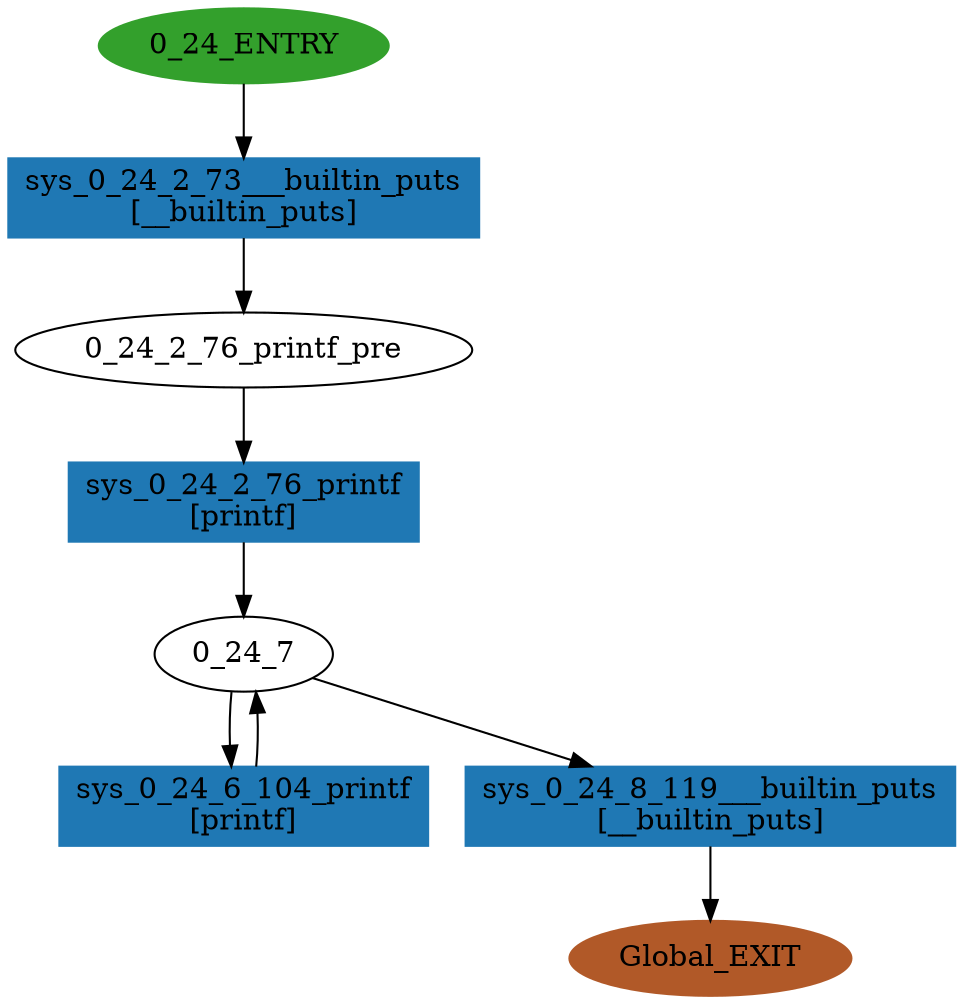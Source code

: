 digraph model { 
compound=true; 
node  [style="filled", colorscheme="paired12"];  "0_24_2_76_printf_pre" [shape=ellipse, style=""];
  "0_24_7" [shape=ellipse, style=""];
  "0_24_ENTRY" [shape=ellipse, color=4, style=filled];
  "Global_EXIT" [shape=ellipse, color=12, style=filled];
  "sys_0_24_2_76_printf" [shape=box, style=""];
  "sys_0_24_2_76_printf" [color=2, style=filled];
  "sys_0_24_2_76_printf" [label="sys_0_24_2_76_printf\n[printf]"];
  "sys_0_24_6_104_printf" [shape=box, style=""];
  "sys_0_24_6_104_printf" [color=2, style=filled];
  "sys_0_24_6_104_printf" [label="sys_0_24_6_104_printf\n[printf]"];
  "sys_0_24_2_73___builtin_puts" [shape=box, style=""];
  "sys_0_24_2_73___builtin_puts" [color=2, style=filled];
  "sys_0_24_2_73___builtin_puts" [label="sys_0_24_2_73___builtin_puts\n[__builtin_puts]"];
  "sys_0_24_8_119___builtin_puts" [shape=box, style=""];
  "sys_0_24_8_119___builtin_puts" [color=2, style=filled];
  "sys_0_24_8_119___builtin_puts" [label="sys_0_24_8_119___builtin_puts\n[__builtin_puts]"];
  "0_24_ENTRY" -> "sys_0_24_2_73___builtin_puts" [label="", arrowhead="normal"];
  "sys_0_24_8_119___builtin_puts" -> "Global_EXIT" [label="", arrowhead="normal"];
  "sys_0_24_2_76_printf" -> "0_24_7" [label="", arrowhead="normal"];
  "0_24_2_76_printf_pre" -> "sys_0_24_2_76_printf" [label="", arrowhead="normal"];
  "sys_0_24_2_73___builtin_puts" -> "0_24_2_76_printf_pre" [label="", arrowhead="normal"];
  "sys_0_24_6_104_printf" -> "0_24_7" [label="", arrowhead="normal"];
  "0_24_7" -> "sys_0_24_6_104_printf" [label="", arrowhead="normal"];
  "0_24_7" -> "sys_0_24_8_119___builtin_puts" [label="", arrowhead="normal"];
}
